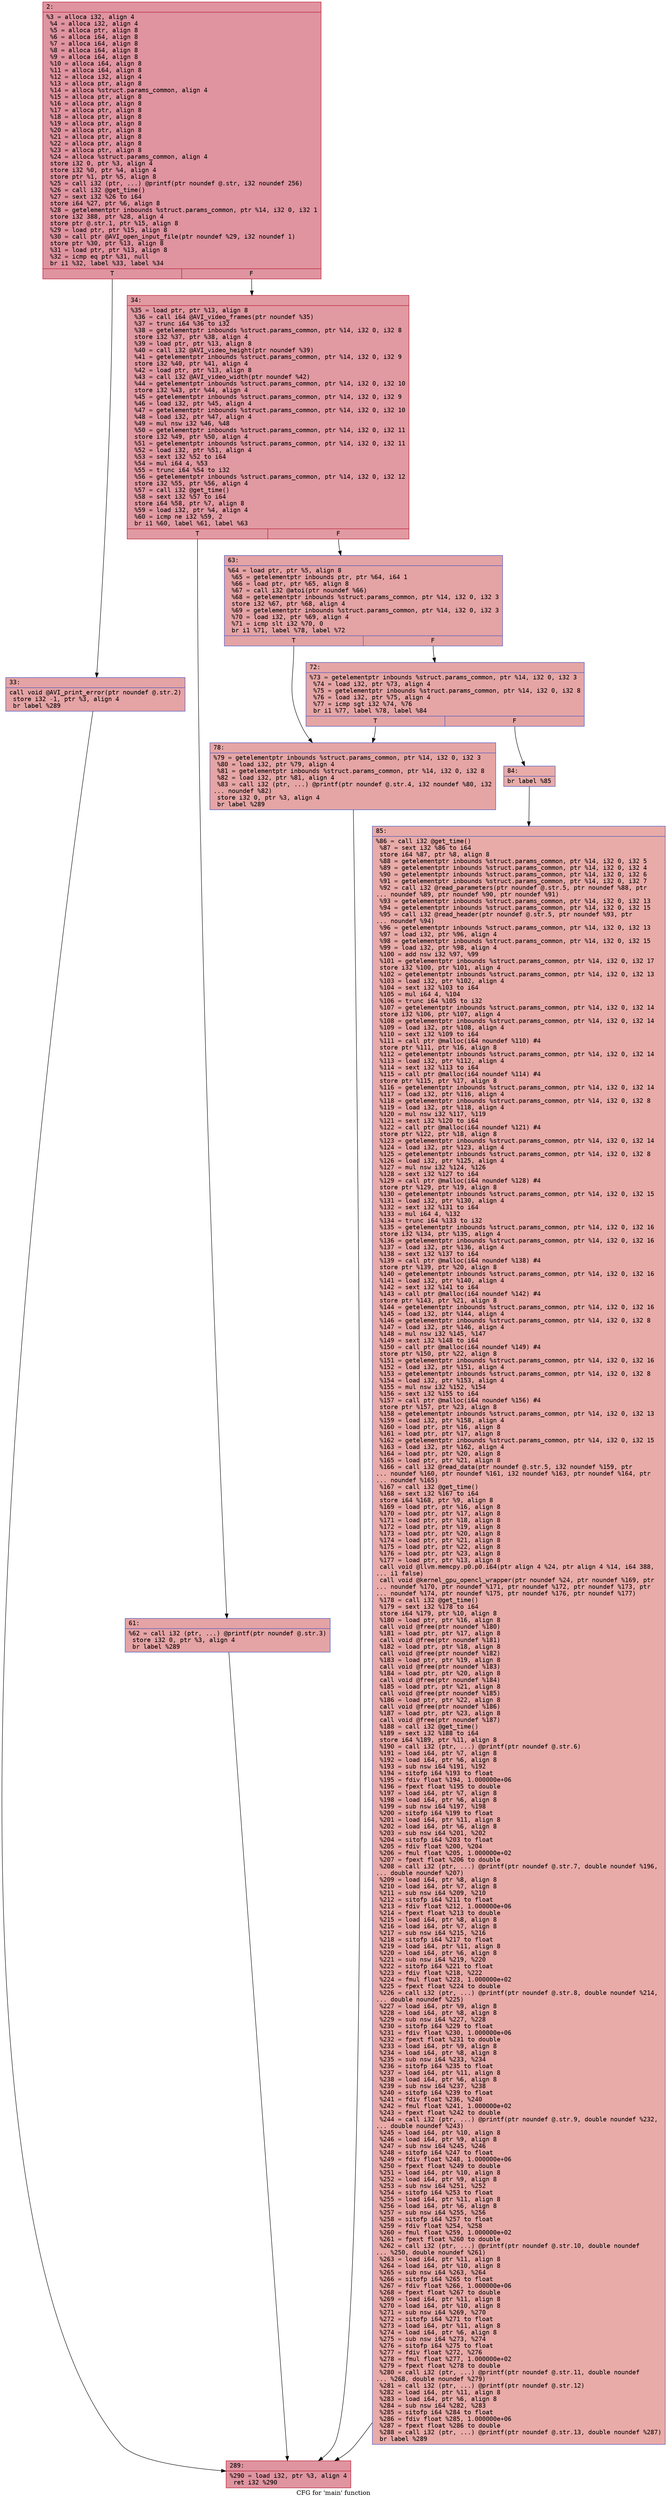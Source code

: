 digraph "CFG for 'main' function" {
	label="CFG for 'main' function";

	Node0x600002a16170 [shape=record,color="#b70d28ff", style=filled, fillcolor="#b70d2870" fontname="Courier",label="{2:\l|  %3 = alloca i32, align 4\l  %4 = alloca i32, align 4\l  %5 = alloca ptr, align 8\l  %6 = alloca i64, align 8\l  %7 = alloca i64, align 8\l  %8 = alloca i64, align 8\l  %9 = alloca i64, align 8\l  %10 = alloca i64, align 8\l  %11 = alloca i64, align 8\l  %12 = alloca i32, align 4\l  %13 = alloca ptr, align 8\l  %14 = alloca %struct.params_common, align 4\l  %15 = alloca ptr, align 8\l  %16 = alloca ptr, align 8\l  %17 = alloca ptr, align 8\l  %18 = alloca ptr, align 8\l  %19 = alloca ptr, align 8\l  %20 = alloca ptr, align 8\l  %21 = alloca ptr, align 8\l  %22 = alloca ptr, align 8\l  %23 = alloca ptr, align 8\l  %24 = alloca %struct.params_common, align 4\l  store i32 0, ptr %3, align 4\l  store i32 %0, ptr %4, align 4\l  store ptr %1, ptr %5, align 8\l  %25 = call i32 (ptr, ...) @printf(ptr noundef @.str, i32 noundef 256)\l  %26 = call i32 @get_time()\l  %27 = sext i32 %26 to i64\l  store i64 %27, ptr %6, align 8\l  %28 = getelementptr inbounds %struct.params_common, ptr %14, i32 0, i32 1\l  store i32 388, ptr %28, align 4\l  store ptr @.str.1, ptr %15, align 8\l  %29 = load ptr, ptr %15, align 8\l  %30 = call ptr @AVI_open_input_file(ptr noundef %29, i32 noundef 1)\l  store ptr %30, ptr %13, align 8\l  %31 = load ptr, ptr %13, align 8\l  %32 = icmp eq ptr %31, null\l  br i1 %32, label %33, label %34\l|{<s0>T|<s1>F}}"];
	Node0x600002a16170:s0 -> Node0x600002a161c0[tooltip="2 -> 33\nProbability 37.50%" ];
	Node0x600002a16170:s1 -> Node0x600002a16210[tooltip="2 -> 34\nProbability 62.50%" ];
	Node0x600002a161c0 [shape=record,color="#3d50c3ff", style=filled, fillcolor="#c32e3170" fontname="Courier",label="{33:\l|  call void @AVI_print_error(ptr noundef @.str.2)\l  store i32 -1, ptr %3, align 4\l  br label %289\l}"];
	Node0x600002a161c0 -> Node0x600002a16440[tooltip="33 -> 289\nProbability 100.00%" ];
	Node0x600002a16210 [shape=record,color="#b70d28ff", style=filled, fillcolor="#bb1b2c70" fontname="Courier",label="{34:\l|  %35 = load ptr, ptr %13, align 8\l  %36 = call i64 @AVI_video_frames(ptr noundef %35)\l  %37 = trunc i64 %36 to i32\l  %38 = getelementptr inbounds %struct.params_common, ptr %14, i32 0, i32 8\l  store i32 %37, ptr %38, align 4\l  %39 = load ptr, ptr %13, align 8\l  %40 = call i32 @AVI_video_height(ptr noundef %39)\l  %41 = getelementptr inbounds %struct.params_common, ptr %14, i32 0, i32 9\l  store i32 %40, ptr %41, align 4\l  %42 = load ptr, ptr %13, align 8\l  %43 = call i32 @AVI_video_width(ptr noundef %42)\l  %44 = getelementptr inbounds %struct.params_common, ptr %14, i32 0, i32 10\l  store i32 %43, ptr %44, align 4\l  %45 = getelementptr inbounds %struct.params_common, ptr %14, i32 0, i32 9\l  %46 = load i32, ptr %45, align 4\l  %47 = getelementptr inbounds %struct.params_common, ptr %14, i32 0, i32 10\l  %48 = load i32, ptr %47, align 4\l  %49 = mul nsw i32 %46, %48\l  %50 = getelementptr inbounds %struct.params_common, ptr %14, i32 0, i32 11\l  store i32 %49, ptr %50, align 4\l  %51 = getelementptr inbounds %struct.params_common, ptr %14, i32 0, i32 11\l  %52 = load i32, ptr %51, align 4\l  %53 = sext i32 %52 to i64\l  %54 = mul i64 4, %53\l  %55 = trunc i64 %54 to i32\l  %56 = getelementptr inbounds %struct.params_common, ptr %14, i32 0, i32 12\l  store i32 %55, ptr %56, align 4\l  %57 = call i32 @get_time()\l  %58 = sext i32 %57 to i64\l  store i64 %58, ptr %7, align 8\l  %59 = load i32, ptr %4, align 4\l  %60 = icmp ne i32 %59, 2\l  br i1 %60, label %61, label %63\l|{<s0>T|<s1>F}}"];
	Node0x600002a16210:s0 -> Node0x600002a16260[tooltip="34 -> 61\nProbability 50.00%" ];
	Node0x600002a16210:s1 -> Node0x600002a162b0[tooltip="34 -> 63\nProbability 50.00%" ];
	Node0x600002a16260 [shape=record,color="#3d50c3ff", style=filled, fillcolor="#c32e3170" fontname="Courier",label="{61:\l|  %62 = call i32 (ptr, ...) @printf(ptr noundef @.str.3)\l  store i32 0, ptr %3, align 4\l  br label %289\l}"];
	Node0x600002a16260 -> Node0x600002a16440[tooltip="61 -> 289\nProbability 100.00%" ];
	Node0x600002a162b0 [shape=record,color="#3d50c3ff", style=filled, fillcolor="#c32e3170" fontname="Courier",label="{63:\l|  %64 = load ptr, ptr %5, align 8\l  %65 = getelementptr inbounds ptr, ptr %64, i64 1\l  %66 = load ptr, ptr %65, align 8\l  %67 = call i32 @atoi(ptr noundef %66)\l  %68 = getelementptr inbounds %struct.params_common, ptr %14, i32 0, i32 3\l  store i32 %67, ptr %68, align 4\l  %69 = getelementptr inbounds %struct.params_common, ptr %14, i32 0, i32 3\l  %70 = load i32, ptr %69, align 4\l  %71 = icmp slt i32 %70, 0\l  br i1 %71, label %78, label %72\l|{<s0>T|<s1>F}}"];
	Node0x600002a162b0:s0 -> Node0x600002a16350[tooltip="63 -> 78\nProbability 37.50%" ];
	Node0x600002a162b0:s1 -> Node0x600002a16300[tooltip="63 -> 72\nProbability 62.50%" ];
	Node0x600002a16300 [shape=record,color="#3d50c3ff", style=filled, fillcolor="#c5333470" fontname="Courier",label="{72:\l|  %73 = getelementptr inbounds %struct.params_common, ptr %14, i32 0, i32 3\l  %74 = load i32, ptr %73, align 4\l  %75 = getelementptr inbounds %struct.params_common, ptr %14, i32 0, i32 8\l  %76 = load i32, ptr %75, align 4\l  %77 = icmp sgt i32 %74, %76\l  br i1 %77, label %78, label %84\l|{<s0>T|<s1>F}}"];
	Node0x600002a16300:s0 -> Node0x600002a16350[tooltip="72 -> 78\nProbability 50.00%" ];
	Node0x600002a16300:s1 -> Node0x600002a163a0[tooltip="72 -> 84\nProbability 50.00%" ];
	Node0x600002a16350 [shape=record,color="#3d50c3ff", style=filled, fillcolor="#c5333470" fontname="Courier",label="{78:\l|  %79 = getelementptr inbounds %struct.params_common, ptr %14, i32 0, i32 3\l  %80 = load i32, ptr %79, align 4\l  %81 = getelementptr inbounds %struct.params_common, ptr %14, i32 0, i32 8\l  %82 = load i32, ptr %81, align 4\l  %83 = call i32 (ptr, ...) @printf(ptr noundef @.str.4, i32 noundef %80, i32\l... noundef %82)\l  store i32 0, ptr %3, align 4\l  br label %289\l}"];
	Node0x600002a16350 -> Node0x600002a16440[tooltip="78 -> 289\nProbability 100.00%" ];
	Node0x600002a163a0 [shape=record,color="#3d50c3ff", style=filled, fillcolor="#cc403a70" fontname="Courier",label="{84:\l|  br label %85\l}"];
	Node0x600002a163a0 -> Node0x600002a163f0[tooltip="84 -> 85\nProbability 100.00%" ];
	Node0x600002a163f0 [shape=record,color="#3d50c3ff", style=filled, fillcolor="#cc403a70" fontname="Courier",label="{85:\l|  %86 = call i32 @get_time()\l  %87 = sext i32 %86 to i64\l  store i64 %87, ptr %8, align 8\l  %88 = getelementptr inbounds %struct.params_common, ptr %14, i32 0, i32 5\l  %89 = getelementptr inbounds %struct.params_common, ptr %14, i32 0, i32 4\l  %90 = getelementptr inbounds %struct.params_common, ptr %14, i32 0, i32 6\l  %91 = getelementptr inbounds %struct.params_common, ptr %14, i32 0, i32 7\l  %92 = call i32 @read_parameters(ptr noundef @.str.5, ptr noundef %88, ptr\l... noundef %89, ptr noundef %90, ptr noundef %91)\l  %93 = getelementptr inbounds %struct.params_common, ptr %14, i32 0, i32 13\l  %94 = getelementptr inbounds %struct.params_common, ptr %14, i32 0, i32 15\l  %95 = call i32 @read_header(ptr noundef @.str.5, ptr noundef %93, ptr\l... noundef %94)\l  %96 = getelementptr inbounds %struct.params_common, ptr %14, i32 0, i32 13\l  %97 = load i32, ptr %96, align 4\l  %98 = getelementptr inbounds %struct.params_common, ptr %14, i32 0, i32 15\l  %99 = load i32, ptr %98, align 4\l  %100 = add nsw i32 %97, %99\l  %101 = getelementptr inbounds %struct.params_common, ptr %14, i32 0, i32 17\l  store i32 %100, ptr %101, align 4\l  %102 = getelementptr inbounds %struct.params_common, ptr %14, i32 0, i32 13\l  %103 = load i32, ptr %102, align 4\l  %104 = sext i32 %103 to i64\l  %105 = mul i64 4, %104\l  %106 = trunc i64 %105 to i32\l  %107 = getelementptr inbounds %struct.params_common, ptr %14, i32 0, i32 14\l  store i32 %106, ptr %107, align 4\l  %108 = getelementptr inbounds %struct.params_common, ptr %14, i32 0, i32 14\l  %109 = load i32, ptr %108, align 4\l  %110 = sext i32 %109 to i64\l  %111 = call ptr @malloc(i64 noundef %110) #4\l  store ptr %111, ptr %16, align 8\l  %112 = getelementptr inbounds %struct.params_common, ptr %14, i32 0, i32 14\l  %113 = load i32, ptr %112, align 4\l  %114 = sext i32 %113 to i64\l  %115 = call ptr @malloc(i64 noundef %114) #4\l  store ptr %115, ptr %17, align 8\l  %116 = getelementptr inbounds %struct.params_common, ptr %14, i32 0, i32 14\l  %117 = load i32, ptr %116, align 4\l  %118 = getelementptr inbounds %struct.params_common, ptr %14, i32 0, i32 8\l  %119 = load i32, ptr %118, align 4\l  %120 = mul nsw i32 %117, %119\l  %121 = sext i32 %120 to i64\l  %122 = call ptr @malloc(i64 noundef %121) #4\l  store ptr %122, ptr %18, align 8\l  %123 = getelementptr inbounds %struct.params_common, ptr %14, i32 0, i32 14\l  %124 = load i32, ptr %123, align 4\l  %125 = getelementptr inbounds %struct.params_common, ptr %14, i32 0, i32 8\l  %126 = load i32, ptr %125, align 4\l  %127 = mul nsw i32 %124, %126\l  %128 = sext i32 %127 to i64\l  %129 = call ptr @malloc(i64 noundef %128) #4\l  store ptr %129, ptr %19, align 8\l  %130 = getelementptr inbounds %struct.params_common, ptr %14, i32 0, i32 15\l  %131 = load i32, ptr %130, align 4\l  %132 = sext i32 %131 to i64\l  %133 = mul i64 4, %132\l  %134 = trunc i64 %133 to i32\l  %135 = getelementptr inbounds %struct.params_common, ptr %14, i32 0, i32 16\l  store i32 %134, ptr %135, align 4\l  %136 = getelementptr inbounds %struct.params_common, ptr %14, i32 0, i32 16\l  %137 = load i32, ptr %136, align 4\l  %138 = sext i32 %137 to i64\l  %139 = call ptr @malloc(i64 noundef %138) #4\l  store ptr %139, ptr %20, align 8\l  %140 = getelementptr inbounds %struct.params_common, ptr %14, i32 0, i32 16\l  %141 = load i32, ptr %140, align 4\l  %142 = sext i32 %141 to i64\l  %143 = call ptr @malloc(i64 noundef %142) #4\l  store ptr %143, ptr %21, align 8\l  %144 = getelementptr inbounds %struct.params_common, ptr %14, i32 0, i32 16\l  %145 = load i32, ptr %144, align 4\l  %146 = getelementptr inbounds %struct.params_common, ptr %14, i32 0, i32 8\l  %147 = load i32, ptr %146, align 4\l  %148 = mul nsw i32 %145, %147\l  %149 = sext i32 %148 to i64\l  %150 = call ptr @malloc(i64 noundef %149) #4\l  store ptr %150, ptr %22, align 8\l  %151 = getelementptr inbounds %struct.params_common, ptr %14, i32 0, i32 16\l  %152 = load i32, ptr %151, align 4\l  %153 = getelementptr inbounds %struct.params_common, ptr %14, i32 0, i32 8\l  %154 = load i32, ptr %153, align 4\l  %155 = mul nsw i32 %152, %154\l  %156 = sext i32 %155 to i64\l  %157 = call ptr @malloc(i64 noundef %156) #4\l  store ptr %157, ptr %23, align 8\l  %158 = getelementptr inbounds %struct.params_common, ptr %14, i32 0, i32 13\l  %159 = load i32, ptr %158, align 4\l  %160 = load ptr, ptr %16, align 8\l  %161 = load ptr, ptr %17, align 8\l  %162 = getelementptr inbounds %struct.params_common, ptr %14, i32 0, i32 15\l  %163 = load i32, ptr %162, align 4\l  %164 = load ptr, ptr %20, align 8\l  %165 = load ptr, ptr %21, align 8\l  %166 = call i32 @read_data(ptr noundef @.str.5, i32 noundef %159, ptr\l... noundef %160, ptr noundef %161, i32 noundef %163, ptr noundef %164, ptr\l... noundef %165)\l  %167 = call i32 @get_time()\l  %168 = sext i32 %167 to i64\l  store i64 %168, ptr %9, align 8\l  %169 = load ptr, ptr %16, align 8\l  %170 = load ptr, ptr %17, align 8\l  %171 = load ptr, ptr %18, align 8\l  %172 = load ptr, ptr %19, align 8\l  %173 = load ptr, ptr %20, align 8\l  %174 = load ptr, ptr %21, align 8\l  %175 = load ptr, ptr %22, align 8\l  %176 = load ptr, ptr %23, align 8\l  %177 = load ptr, ptr %13, align 8\l  call void @llvm.memcpy.p0.p0.i64(ptr align 4 %24, ptr align 4 %14, i64 388,\l... i1 false)\l  call void @kernel_gpu_opencl_wrapper(ptr noundef %24, ptr noundef %169, ptr\l... noundef %170, ptr noundef %171, ptr noundef %172, ptr noundef %173, ptr\l... noundef %174, ptr noundef %175, ptr noundef %176, ptr noundef %177)\l  %178 = call i32 @get_time()\l  %179 = sext i32 %178 to i64\l  store i64 %179, ptr %10, align 8\l  %180 = load ptr, ptr %16, align 8\l  call void @free(ptr noundef %180)\l  %181 = load ptr, ptr %17, align 8\l  call void @free(ptr noundef %181)\l  %182 = load ptr, ptr %18, align 8\l  call void @free(ptr noundef %182)\l  %183 = load ptr, ptr %19, align 8\l  call void @free(ptr noundef %183)\l  %184 = load ptr, ptr %20, align 8\l  call void @free(ptr noundef %184)\l  %185 = load ptr, ptr %21, align 8\l  call void @free(ptr noundef %185)\l  %186 = load ptr, ptr %22, align 8\l  call void @free(ptr noundef %186)\l  %187 = load ptr, ptr %23, align 8\l  call void @free(ptr noundef %187)\l  %188 = call i32 @get_time()\l  %189 = sext i32 %188 to i64\l  store i64 %189, ptr %11, align 8\l  %190 = call i32 (ptr, ...) @printf(ptr noundef @.str.6)\l  %191 = load i64, ptr %7, align 8\l  %192 = load i64, ptr %6, align 8\l  %193 = sub nsw i64 %191, %192\l  %194 = sitofp i64 %193 to float\l  %195 = fdiv float %194, 1.000000e+06\l  %196 = fpext float %195 to double\l  %197 = load i64, ptr %7, align 8\l  %198 = load i64, ptr %6, align 8\l  %199 = sub nsw i64 %197, %198\l  %200 = sitofp i64 %199 to float\l  %201 = load i64, ptr %11, align 8\l  %202 = load i64, ptr %6, align 8\l  %203 = sub nsw i64 %201, %202\l  %204 = sitofp i64 %203 to float\l  %205 = fdiv float %200, %204\l  %206 = fmul float %205, 1.000000e+02\l  %207 = fpext float %206 to double\l  %208 = call i32 (ptr, ...) @printf(ptr noundef @.str.7, double noundef %196,\l... double noundef %207)\l  %209 = load i64, ptr %8, align 8\l  %210 = load i64, ptr %7, align 8\l  %211 = sub nsw i64 %209, %210\l  %212 = sitofp i64 %211 to float\l  %213 = fdiv float %212, 1.000000e+06\l  %214 = fpext float %213 to double\l  %215 = load i64, ptr %8, align 8\l  %216 = load i64, ptr %7, align 8\l  %217 = sub nsw i64 %215, %216\l  %218 = sitofp i64 %217 to float\l  %219 = load i64, ptr %11, align 8\l  %220 = load i64, ptr %6, align 8\l  %221 = sub nsw i64 %219, %220\l  %222 = sitofp i64 %221 to float\l  %223 = fdiv float %218, %222\l  %224 = fmul float %223, 1.000000e+02\l  %225 = fpext float %224 to double\l  %226 = call i32 (ptr, ...) @printf(ptr noundef @.str.8, double noundef %214,\l... double noundef %225)\l  %227 = load i64, ptr %9, align 8\l  %228 = load i64, ptr %8, align 8\l  %229 = sub nsw i64 %227, %228\l  %230 = sitofp i64 %229 to float\l  %231 = fdiv float %230, 1.000000e+06\l  %232 = fpext float %231 to double\l  %233 = load i64, ptr %9, align 8\l  %234 = load i64, ptr %8, align 8\l  %235 = sub nsw i64 %233, %234\l  %236 = sitofp i64 %235 to float\l  %237 = load i64, ptr %11, align 8\l  %238 = load i64, ptr %6, align 8\l  %239 = sub nsw i64 %237, %238\l  %240 = sitofp i64 %239 to float\l  %241 = fdiv float %236, %240\l  %242 = fmul float %241, 1.000000e+02\l  %243 = fpext float %242 to double\l  %244 = call i32 (ptr, ...) @printf(ptr noundef @.str.9, double noundef %232,\l... double noundef %243)\l  %245 = load i64, ptr %10, align 8\l  %246 = load i64, ptr %9, align 8\l  %247 = sub nsw i64 %245, %246\l  %248 = sitofp i64 %247 to float\l  %249 = fdiv float %248, 1.000000e+06\l  %250 = fpext float %249 to double\l  %251 = load i64, ptr %10, align 8\l  %252 = load i64, ptr %9, align 8\l  %253 = sub nsw i64 %251, %252\l  %254 = sitofp i64 %253 to float\l  %255 = load i64, ptr %11, align 8\l  %256 = load i64, ptr %6, align 8\l  %257 = sub nsw i64 %255, %256\l  %258 = sitofp i64 %257 to float\l  %259 = fdiv float %254, %258\l  %260 = fmul float %259, 1.000000e+02\l  %261 = fpext float %260 to double\l  %262 = call i32 (ptr, ...) @printf(ptr noundef @.str.10, double noundef\l... %250, double noundef %261)\l  %263 = load i64, ptr %11, align 8\l  %264 = load i64, ptr %10, align 8\l  %265 = sub nsw i64 %263, %264\l  %266 = sitofp i64 %265 to float\l  %267 = fdiv float %266, 1.000000e+06\l  %268 = fpext float %267 to double\l  %269 = load i64, ptr %11, align 8\l  %270 = load i64, ptr %10, align 8\l  %271 = sub nsw i64 %269, %270\l  %272 = sitofp i64 %271 to float\l  %273 = load i64, ptr %11, align 8\l  %274 = load i64, ptr %6, align 8\l  %275 = sub nsw i64 %273, %274\l  %276 = sitofp i64 %275 to float\l  %277 = fdiv float %272, %276\l  %278 = fmul float %277, 1.000000e+02\l  %279 = fpext float %278 to double\l  %280 = call i32 (ptr, ...) @printf(ptr noundef @.str.11, double noundef\l... %268, double noundef %279)\l  %281 = call i32 (ptr, ...) @printf(ptr noundef @.str.12)\l  %282 = load i64, ptr %11, align 8\l  %283 = load i64, ptr %6, align 8\l  %284 = sub nsw i64 %282, %283\l  %285 = sitofp i64 %284 to float\l  %286 = fdiv float %285, 1.000000e+06\l  %287 = fpext float %286 to double\l  %288 = call i32 (ptr, ...) @printf(ptr noundef @.str.13, double noundef %287)\l  br label %289\l}"];
	Node0x600002a163f0 -> Node0x600002a16440[tooltip="85 -> 289\nProbability 100.00%" ];
	Node0x600002a16440 [shape=record,color="#b70d28ff", style=filled, fillcolor="#b70d2870" fontname="Courier",label="{289:\l|  %290 = load i32, ptr %3, align 4\l  ret i32 %290\l}"];
}
